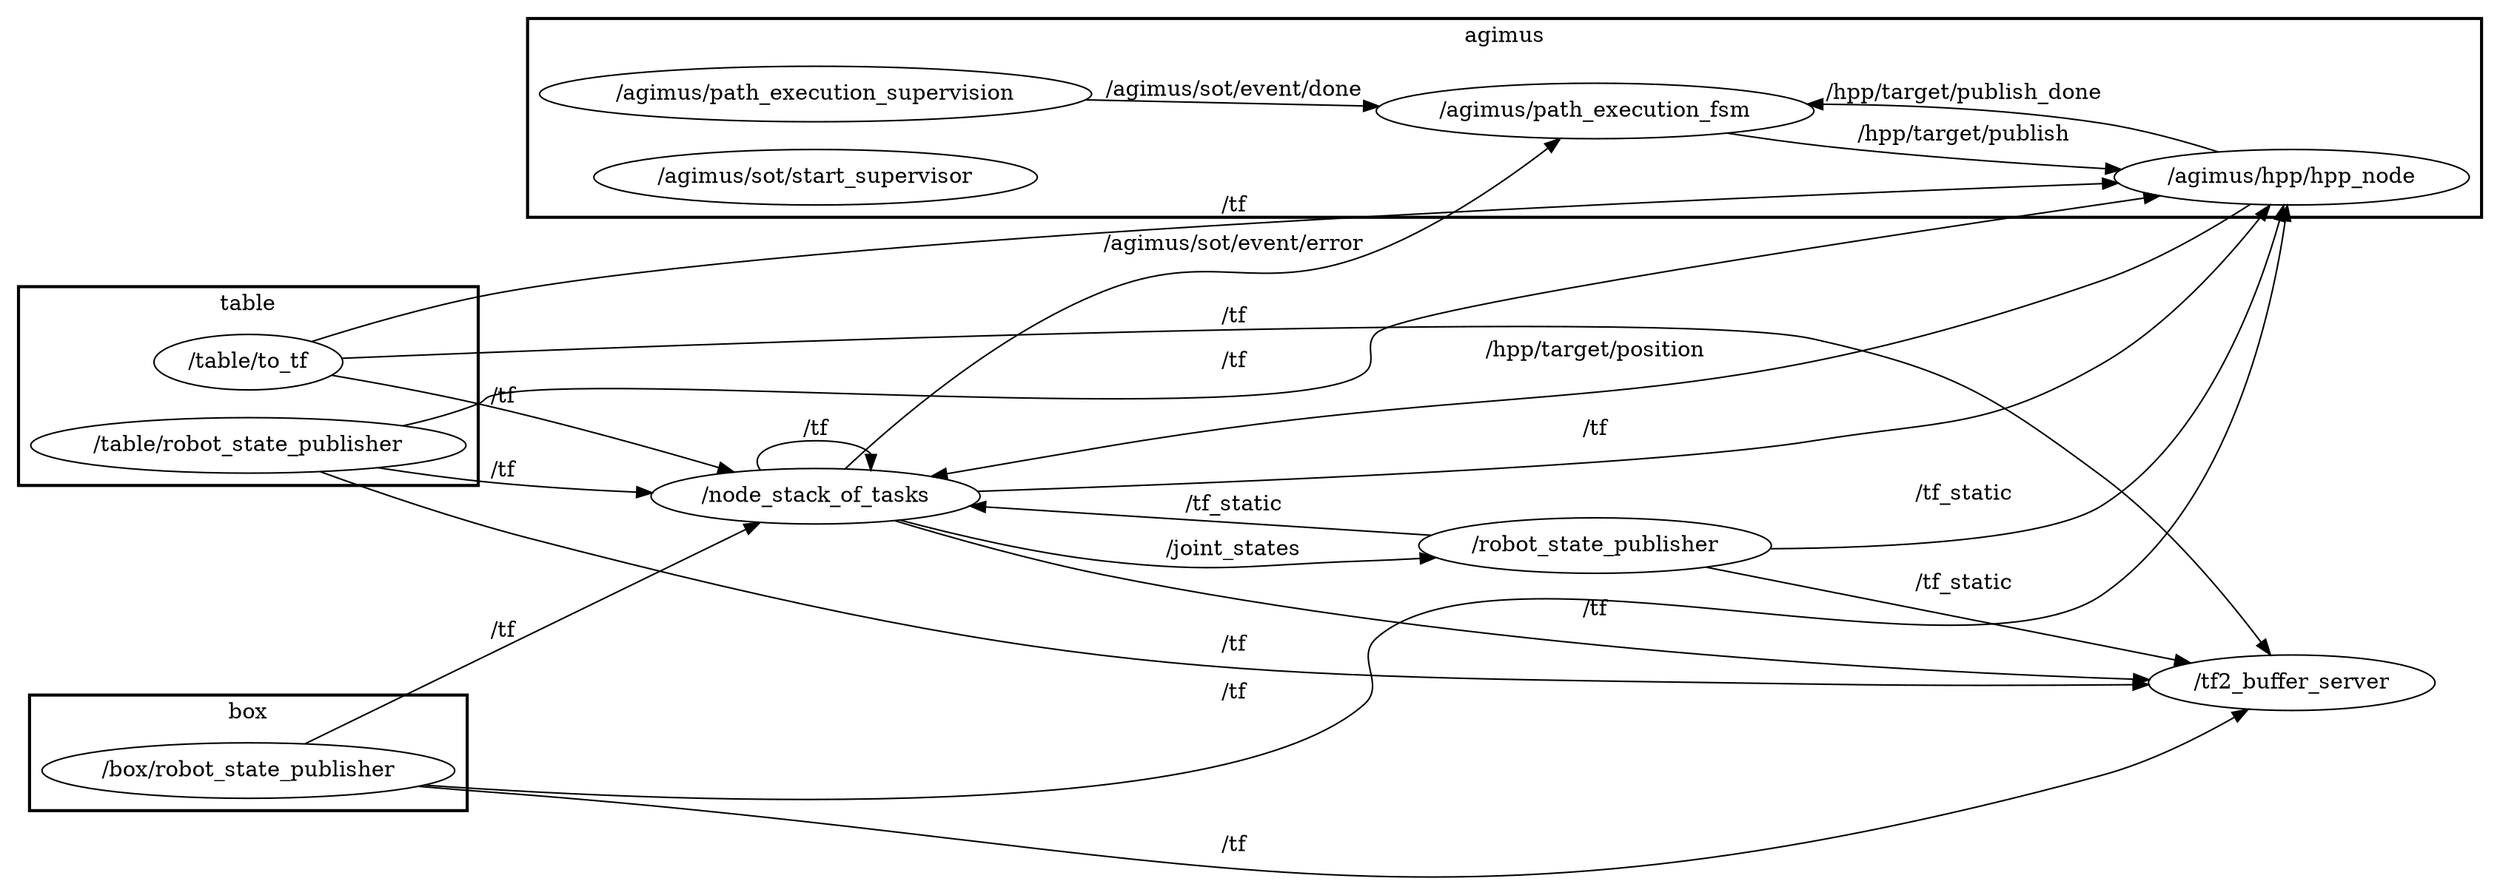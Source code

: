 digraph graphname {
	graph [bb="0,0,1278,537.74",
		compound=True,
		rank=same,
		rankdir=LR,
		ranksep=0.2
	];
	node [label="\N"];
	subgraph cluster_agimus {
		graph [bb="270.08,391.74,1270,520.74",
			compound=True,
			label=agimus,
			lheight=0.21,
			lp="770.05,509.24",
			lwidth=0.56,
			rank=same,
			rankdir=LR,
			ranksep=0.2,
			style=bold
		];
		n___agimus__path_execution_supervision		 [URL=__agimus__path_execution_supervision,
			height=0.5,
			label="/agimus/path_execution_supervision",
			pos="417.82,471.74",
			shape=ellipse,
			tooltip="/agimus/path_execution_supervision",
			width=3.8816];
		n___agimus__path_execution_fsm		 [URL=__agimus__path_execution_fsm,
			height=0.5,
			label="/agimus/path_execution_fsm",
			pos="813.65,460.74",
			shape=ellipse,
			tooltip="/agimus/path_execution_fsm",
			width=3.1414];
		n___agimus__path_execution_supervision -> n___agimus__path_execution_fsm		 [URL=topic_3A__agimus__sot__event__done,
			label="/agimus/sot/event/done",
			lp="629.06,475.24",
			penwidth=1,
			pos="e,702.13,463.82 554.63,467.94 599.3,466.69 648.63,465.32 692.09,464.1"];
		n___agimus__hpp__hpp_node		 [URL=__agimus__hpp__hpp_node,
			height=0.5,
			label="/agimus/hpp/hpp_node",
			pos="1170.4,417.74",
			shape=ellipse,
			tooltip="/agimus/hpp/hpp_node",
			width=2.5456];
		n___agimus__path_execution_fsm -> n___agimus__hpp__hpp_node		 [URL=topic_3A__hpp__target__publish,
			label="/hpp/target/publish",
			lp="1002.7,441.24",
			penwidth=1,
			pos="e,1079.9,420.62 874.17,445.46 893.39,441.04 914.86,436.63 934.74,433.74 978.78,427.32 1027.9,423.47 1069.7,421.16"];
		n___agimus__hpp__hpp_node -> n___agimus__path_execution_fsm		 [URL=topic_3A__hpp__target__publish_done,
			label="/hpp/target/publish_done",
			lp="1002.7,472.24",
			penwidth=1,
			pos="e,924.17,464.72 1131.7,434.19 1113.6,441.28 1091.5,448.84 1070.7,452.74 1026.6,461.04 977.52,464.04 934.19,464.63"];
		n___agimus__sot__start_supervisor		 [URL=__agimus__sot__start_supervisor,
			height=0.5,
			label="/agimus/sot/start_supervisor",
			pos="417.82,417.74",
			shape=ellipse,
			tooltip="/agimus/sot/start_supervisor",
			width=3.0692];
	}
	subgraph cluster_table {
		graph [bb="8,234.74,241.08,363.74",
			compound=True,
			label=table,
			lheight=0.21,
			lp="124.54,352.24",
			lwidth=0.38,
			rank=same,
			rankdir=LR,
			ranksep=0.2,
			style=bold
		];
		n___table__to_tf		 [URL=__table__to_tf,
			height=0.5,
			label="/table/to_tf",
			pos="124.54,260.74",
			shape=ellipse,
			tooltip="/table/to_tf",
			width=1.3721];
		n___table__robot_state_publisher		 [URL=__table__robot_state_publisher,
			height=0.5,
			label="/table/robot_state_publisher",
			pos="124.54,314.74",
			shape=ellipse,
			tooltip="/table/robot_state_publisher",
			width=3.015];
	}
	subgraph cluster_box {
		graph [bb="11.9,64.736,237.18,139.74",
			compound=True,
			label=box,
			lheight=0.21,
			lp="124.54,128.24",
			lwidth=0.29,
			rank=same,
			rankdir=LR,
			ranksep=0.2,
			style=bold
		];
		n___box__robot_state_publisher		 [URL=__box__robot_state_publisher,
			height=0.5,
			label="/box/robot_state_publisher",
			pos="124.54,90.736",
			shape=ellipse,
			tooltip="/box/robot_state_publisher",
			width=2.9067];
	}
	n___node_stack_of_tasks	 [URL=__node_stack_of_tasks,
		height=0.5,
		label="/node_stack_of_tasks",
		pos="417.82,279.74",
		shape=ellipse,
		tooltip="/node_stack_of_tasks",
		width=2.4012];
	n___agimus__hpp__hpp_node -> n___node_stack_of_tasks	 [URL=topic_3A__hpp__target__position,
		label="/hpp/target/position",
		lp="813.65,330.24",
		penwidth=1,
		pos="e,500.03,285.48 1150.6,400.08 1131.9,383.51 1101.6,359.45 1070.7,346.74 1020.1,325.87 677.21,298.51 510.06,286.22"];
	n___table__to_tf -> n___agimus__hpp__hpp_node	 [URL=topic_3A__tf,
		label="/tf",
		lp="629.06,398.24",
		penwidth=1,
		pos="e,1080.9,413.6 174.04,260.9 197.13,263.5 223.48,270.53 241.08,287.74 251.26,297.68 242.02,306.38 249.08,318.74 255.63,330.2 258.17,334.04 270.08,339.74 340.93,373.61 852.16,402.26 1070.7,413.1"];
	n___table__to_tf -> n___node_stack_of_tasks	 [URL=topic_3A__tf,
		label="/tf",
		lp="255.58,277.24",
		penwidth=1,
		pos="e,335.11,274.41 173.31,263.85 214.31,266.53 274.56,270.46 324.87,273.74"];
	n___tf2_buffer_server	 [URL=__tf2_buffer_server,
		height=0.5,
		label="/tf2_buffer_server",
		pos="1170.4,158.74",
		shape=ellipse,
		tooltip="/tf2_buffer_server",
		width=2.0762];
	n___table__to_tf -> n___tf2_buffer_server	 [URL=topic_3A__tf,
		label="/tf",
		lp="629.06,90.236",
		penwidth=1,
		pos="e,1122.8,144.69 143.31,243.81 166.08,223 207.58,187.98 249.08,167.74 379.98,103.88 421.17,101.79 565.56,82.736 766.73,56.19 1005.9,112.25 1112.8,141.91"];
	n___table__robot_state_publisher -> n___agimus__hpp__hpp_node	 [URL=topic_3A__tf,
		label="/tf",
		lp="629.06,530.24",
		penwidth=1,
		pos="e,1150,435.6 133.03,332.78 150.36,371.81 197.38,463.39 270.08,498.74 348.8,537 931.23,528.34 1070.7,483.74 1097.4,475.21 1123.6,457.14 1142.2,442.06"];
	n___table__robot_state_publisher -> n___node_stack_of_tasks	 [URL=topic_3A__tf,
		label="/tf",
		lp="255.58,307.24",
		penwidth=1,
		pos="e,342.29,288.69 212.93,304.23 250.61,299.71 294.52,294.43 331.92,289.94"];
	n___table__robot_state_publisher -> n___tf2_buffer_server	 [URL=topic_3A__tf,
		label="/tf",
		lp="629.06,211.24",
		penwidth=1,
		pos="e,1108.7,168.99 213.16,304.28 223.36,300.28 232.99,294.91 241.08,287.74 248.86,280.83 242.52,273.81 249.08,265.74 256.01,257.22 259.69,256.29 270.08,252.74 547.31,157.96 635.55,227.18 926.74,194.74 984.82,188.26 1050.4,178.39 1098.7,170.61"];
	n___robot_state_publisher	 [URL=__robot_state_publisher,
		height=0.5,
		label="/robot_state_publisher",
		pos="813.65,254.74",
		shape=ellipse,
		tooltip="/robot_state_publisher",
		width=2.4734];
	n___robot_state_publisher -> n___agimus__hpp__hpp_node	 [URL=topic_3A__tf_static,
		label="/tf_static",
		lp="1002.7,288.24",
		penwidth=1,
		pos="e,1162.3,399.71 899.14,259.87 967.93,264.62 1056,272.21 1070.7,280.74 1114,305.72 1143.3,358.13 1158.2,390.39"];
	n___robot_state_publisher -> n___node_stack_of_tasks	 [URL=topic_3A__tf_static,
		label="/tf_static",
		lp="629.06,278.24",
		penwidth=1,
		pos="e,500.9,274.53 728.29,260.09 664.49,264.14 576.95,269.7 511.25,273.87"];
	n___robot_state_publisher -> n___tf2_buffer_server	 [URL=topic_3A__tf_static,
		label="/tf_static",
		lp="1002.7,248.24",
		penwidth=1,
		pos="e,1147.6,175.92 891.49,245.87 960.71,237.62 1054.1,225.72 1070.7,219.74 1095.5,210.82 1120.8,195.07 1139.5,181.8"];
	n___box__robot_state_publisher -> n___agimus__hpp__hpp_node	 [URL=topic_3A__tf,
		label="/tf",
		lp="629.06,124.24",
		penwidth=1,
		pos="e,1165.8,399.54 229.29,90.937 447.6,93.459 944.66,110.89 1070.7,215.74 1125.9,261.61 1152.7,345.77 1163.4,389.57"];
	n___box__robot_state_publisher -> n___node_stack_of_tasks	 [URL=topic_3A__tf,
		label="/tf",
		lp="255.58,187.24",
		penwidth=1,
		pos="e,390.42,262.61 152.42,108.18 205.34,142.51 322.96,218.84 381.84,257.04"];
	n___box__robot_state_publisher -> n___tf2_buffer_server	 [URL=topic_3A__tf,
		label="/tf",
		lp="629.06,12.236",
		penwidth=1,
		pos="e,1156.4,140.85 177.24,75.166 324.35,33.792 754.96,-66.866 1070.7,67.736 1103.4,81.67 1132.2,111.3 1150.1,132.98"];
	n___node_stack_of_tasks -> n___agimus__path_execution_fsm	 [URL=topic_3A__agimus__sot__event__error,
		label="/agimus/sot/event/error",
		lp="629.06,450.24",
		penwidth=1,
		pos="e,729.94,448.54 449.94,296.57 481.33,315.04 529.09,347.49 557.56,387.74 564.05,396.92 557.12,404.3 565.56,411.74 577.43,422.2 654.94,436.51 720.03,446.96"];
	n___node_stack_of_tasks -> n___agimus__hpp__hpp_node	 [URL=topic_3A__tf,
		label="/tf",
		lp="813.65,374.24",
		penwidth=1,
		pos="e,1121,402.56 476.33,293 533.11,305.81 622.51,325.2 700.56,338.74 864.19,367.11 908.19,355.64 1070.7,389.74 1083.9,392.5 1097.9,396.08 1111.1,399.75"];
	n___node_stack_of_tasks -> n___robot_state_publisher	 [URL=topic_3A__joint_states,
		label="/joint_states",
		lp="629.06,251.24",
		penwidth=1,
		pos="e,734.23,246.51 466.86,264.85 495.25,256.84 532.09,247.78 565.56,243.74 621.59,236.96 636.17,241.16 692.56,243.74 702.78,244.2 713.48,244.89 724.09,245.7"];
	n___node_stack_of_tasks -> n___node_stack_of_tasks	 [URL=topic_3A__tf,
		label="/tf",
		lp="417.82,323.24",
		penwidth=1,
		pos="e,446.52,296.77 389.11,296.77 383.25,306.59 392.82,315.74 417.82,315.74 433.44,315.74 443.04,312.16 446.61,307.09"];
	n___node_stack_of_tasks -> n___tf2_buffer_server	 [URL=topic_3A__tf,
		label="/tf",
		lp="813.65,217.24",
		penwidth=1,
		pos="e,1097.9,163.23 465.39,264.67 494.07,255.75 531.7,244.68 565.56,236.74 749.36,193.6 970.61,172.69 1087.6,163.99"];
}
